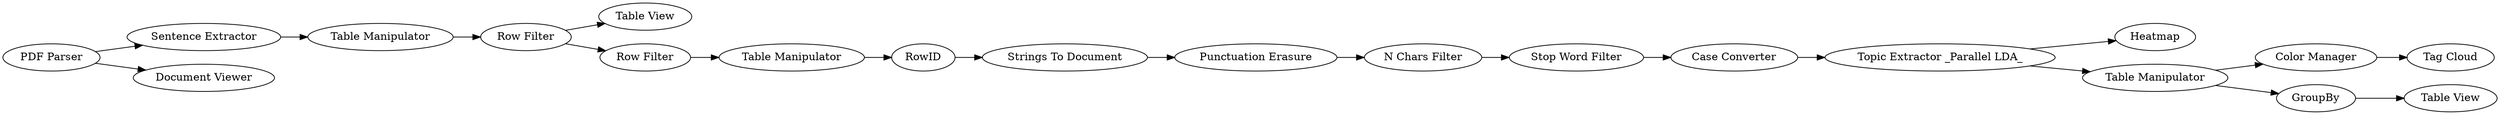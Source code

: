 digraph {
	"2541095673994642242_9" [label=RowID]
	"2541095673994642242_1" [label="PDF Parser"]
	"2541095673994642242_19" [label="Color Manager"]
	"2541095673994642242_11" [label="Punctuation Erasure"]
	"2541095673994642242_2" [label="Sentence Extractor"]
	"2541095673994642242_15" [label="Topic Extractor _Parallel LDA_"]
	"2541095673994642242_14" [label="Case Converter"]
	"2541095673994642242_12" [label="N Chars Filter"]
	"2541095673994642242_17" [label=Heatmap]
	"2541095673994642242_3" [label="Table Manipulator"]
	"2541095673994642242_4" [label="Document Viewer"]
	"2541095673994642242_5" [label="Row Filter"]
	"2541095673994642242_7" [label="Table View"]
	"2541095673994642242_6" [label="Row Filter"]
	"2541095673994642242_20" [label="Table View"]
	"2541095673994642242_10" [label="Strings To Document"]
	"2541095673994642242_16" [label="Table Manipulator"]
	"2541095673994642242_21" [label="Tag Cloud"]
	"2541095673994642242_18" [label=GroupBy]
	"2541095673994642242_13" [label="Stop Word Filter"]
	"2541095673994642242_8" [label="Table Manipulator"]
	"2541095673994642242_8" -> "2541095673994642242_9"
	"2541095673994642242_14" -> "2541095673994642242_15"
	"2541095673994642242_15" -> "2541095673994642242_17"
	"2541095673994642242_6" -> "2541095673994642242_8"
	"2541095673994642242_5" -> "2541095673994642242_6"
	"2541095673994642242_10" -> "2541095673994642242_11"
	"2541095673994642242_16" -> "2541095673994642242_18"
	"2541095673994642242_2" -> "2541095673994642242_3"
	"2541095673994642242_1" -> "2541095673994642242_2"
	"2541095673994642242_11" -> "2541095673994642242_12"
	"2541095673994642242_12" -> "2541095673994642242_13"
	"2541095673994642242_19" -> "2541095673994642242_21"
	"2541095673994642242_13" -> "2541095673994642242_14"
	"2541095673994642242_5" -> "2541095673994642242_7"
	"2541095673994642242_1" -> "2541095673994642242_4"
	"2541095673994642242_18" -> "2541095673994642242_20"
	"2541095673994642242_16" -> "2541095673994642242_19"
	"2541095673994642242_15" -> "2541095673994642242_16"
	"2541095673994642242_9" -> "2541095673994642242_10"
	"2541095673994642242_3" -> "2541095673994642242_5"
	rankdir=LR
}
